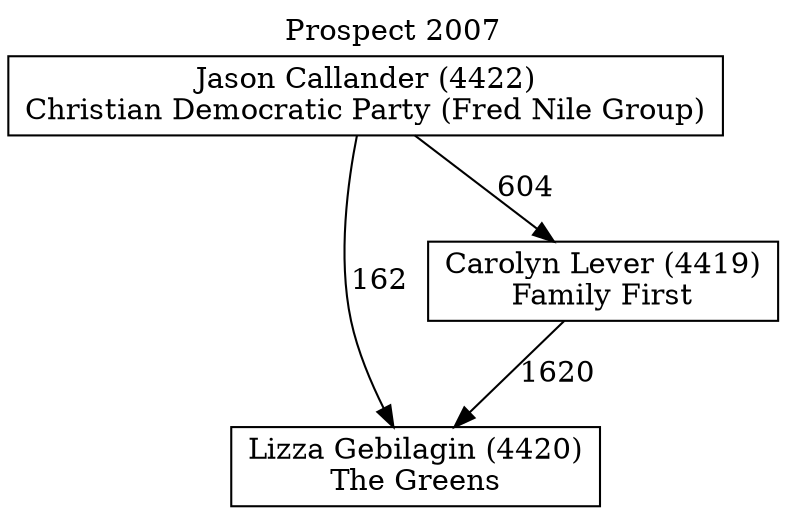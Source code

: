 // House preference flow
digraph "Lizza Gebilagin (4420)_Prospect_2007" {
	graph [label="Prospect 2007" labelloc=t mclimit=10]
	node [shape=box]
	"Lizza Gebilagin (4420)" [label="Lizza Gebilagin (4420)
The Greens"]
	"Carolyn Lever (4419)" [label="Carolyn Lever (4419)
Family First"]
	"Jason Callander (4422)" [label="Jason Callander (4422)
Christian Democratic Party (Fred Nile Group)"]
	"Lizza Gebilagin (4420)" [label="Lizza Gebilagin (4420)
The Greens"]
	"Jason Callander (4422)" [label="Jason Callander (4422)
Christian Democratic Party (Fred Nile Group)"]
	"Jason Callander (4422)" [label="Jason Callander (4422)
Christian Democratic Party (Fred Nile Group)"]
	"Carolyn Lever (4419)" [label="Carolyn Lever (4419)
Family First"]
	"Jason Callander (4422)" [label="Jason Callander (4422)
Christian Democratic Party (Fred Nile Group)"]
	"Jason Callander (4422)" [label="Jason Callander (4422)
Christian Democratic Party (Fred Nile Group)"]
	"Carolyn Lever (4419)" -> "Lizza Gebilagin (4420)" [label=1620]
	"Jason Callander (4422)" -> "Carolyn Lever (4419)" [label=604]
	"Jason Callander (4422)" -> "Lizza Gebilagin (4420)" [label=162]
}
